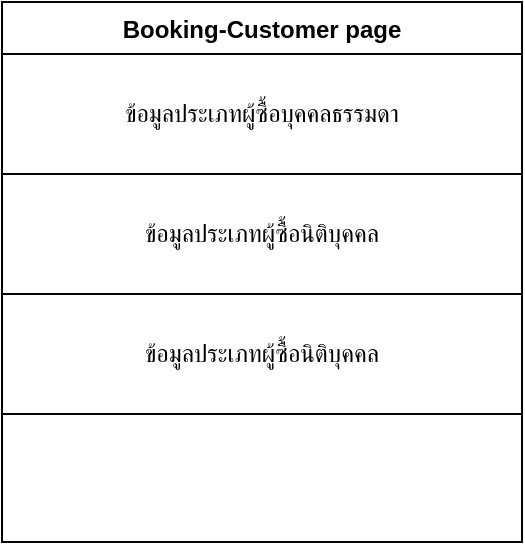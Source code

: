 <mxfile version="20.2.3" type="device"><diagram id="C5RBs43oDa-KdzZeNtuy" name="Page-1"><mxGraphModel dx="906" dy="656" grid="1" gridSize="10" guides="1" tooltips="1" connect="1" arrows="1" fold="1" page="1" pageScale="1" pageWidth="827" pageHeight="1169" math="0" shadow="0"><root><mxCell id="WIyWlLk6GJQsqaUBKTNV-0"/><mxCell id="WIyWlLk6GJQsqaUBKTNV-1" parent="WIyWlLk6GJQsqaUBKTNV-0"/><mxCell id="zkfFHV4jXpPFQw0GAbJ--0" value="Booking-Customer page" style="swimlane;fontStyle=1;align=center;verticalAlign=top;childLayout=stackLayout;horizontal=1;startSize=26;horizontalStack=0;resizeParent=1;resizeLast=0;collapsible=1;marginBottom=0;rounded=0;shadow=0;strokeWidth=1;" parent="WIyWlLk6GJQsqaUBKTNV-1" vertex="1"><mxGeometry x="130" y="110" width="260" height="270" as="geometry"><mxRectangle x="230" y="140" width="160" height="26" as="alternateBounds"/></mxGeometry></mxCell><mxCell id="F-I4ucaG-20q1lFfXrHI-0" value="ข้อมูลประเภทผู้ซื้อบุคคลธรรมดา" style="rounded=0;whiteSpace=wrap;html=1;" vertex="1" parent="zkfFHV4jXpPFQw0GAbJ--0"><mxGeometry y="26" width="260" height="60" as="geometry"/></mxCell><mxCell id="F-I4ucaG-20q1lFfXrHI-1" value="ข้อมูลประเภทผู้ซื้อนิติบุคคล" style="rounded=0;whiteSpace=wrap;html=1;" vertex="1" parent="zkfFHV4jXpPFQw0GAbJ--0"><mxGeometry y="86" width="260" height="60" as="geometry"/></mxCell><mxCell id="F-I4ucaG-20q1lFfXrHI-2" value="ข้อมูลประเภทผู้ซื้อนิติบุคคล" style="rounded=0;whiteSpace=wrap;html=1;" vertex="1" parent="zkfFHV4jXpPFQw0GAbJ--0"><mxGeometry y="146" width="260" height="60" as="geometry"/></mxCell></root></mxGraphModel></diagram></mxfile>